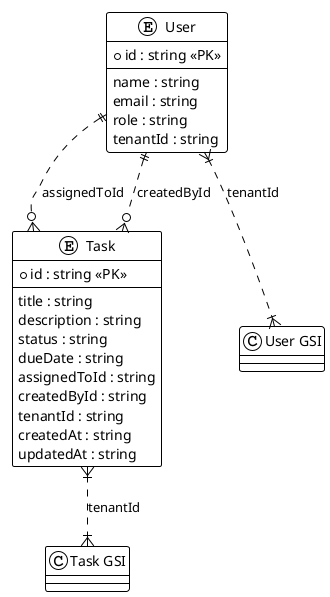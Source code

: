 @startuml
!theme plain

entity "User" as User {
  * id : string <<PK>>
  --
  name : string
  email : string
  role : string
  tenantId : string
}

entity "Task" as Task {
  * id : string <<PK>>
  --
  title : string
  description : string
  status : string
  dueDate : string
  assignedToId : string
  createdById : string
  tenantId : string
  createdAt : string
  updatedAt : string
}

User ||..o{ Task : assignedToId
User ||..o{ Task : createdById

User }|..|{ "User GSI" : tenantId
Task }|..|{ "Task GSI" : tenantId

@enduml 